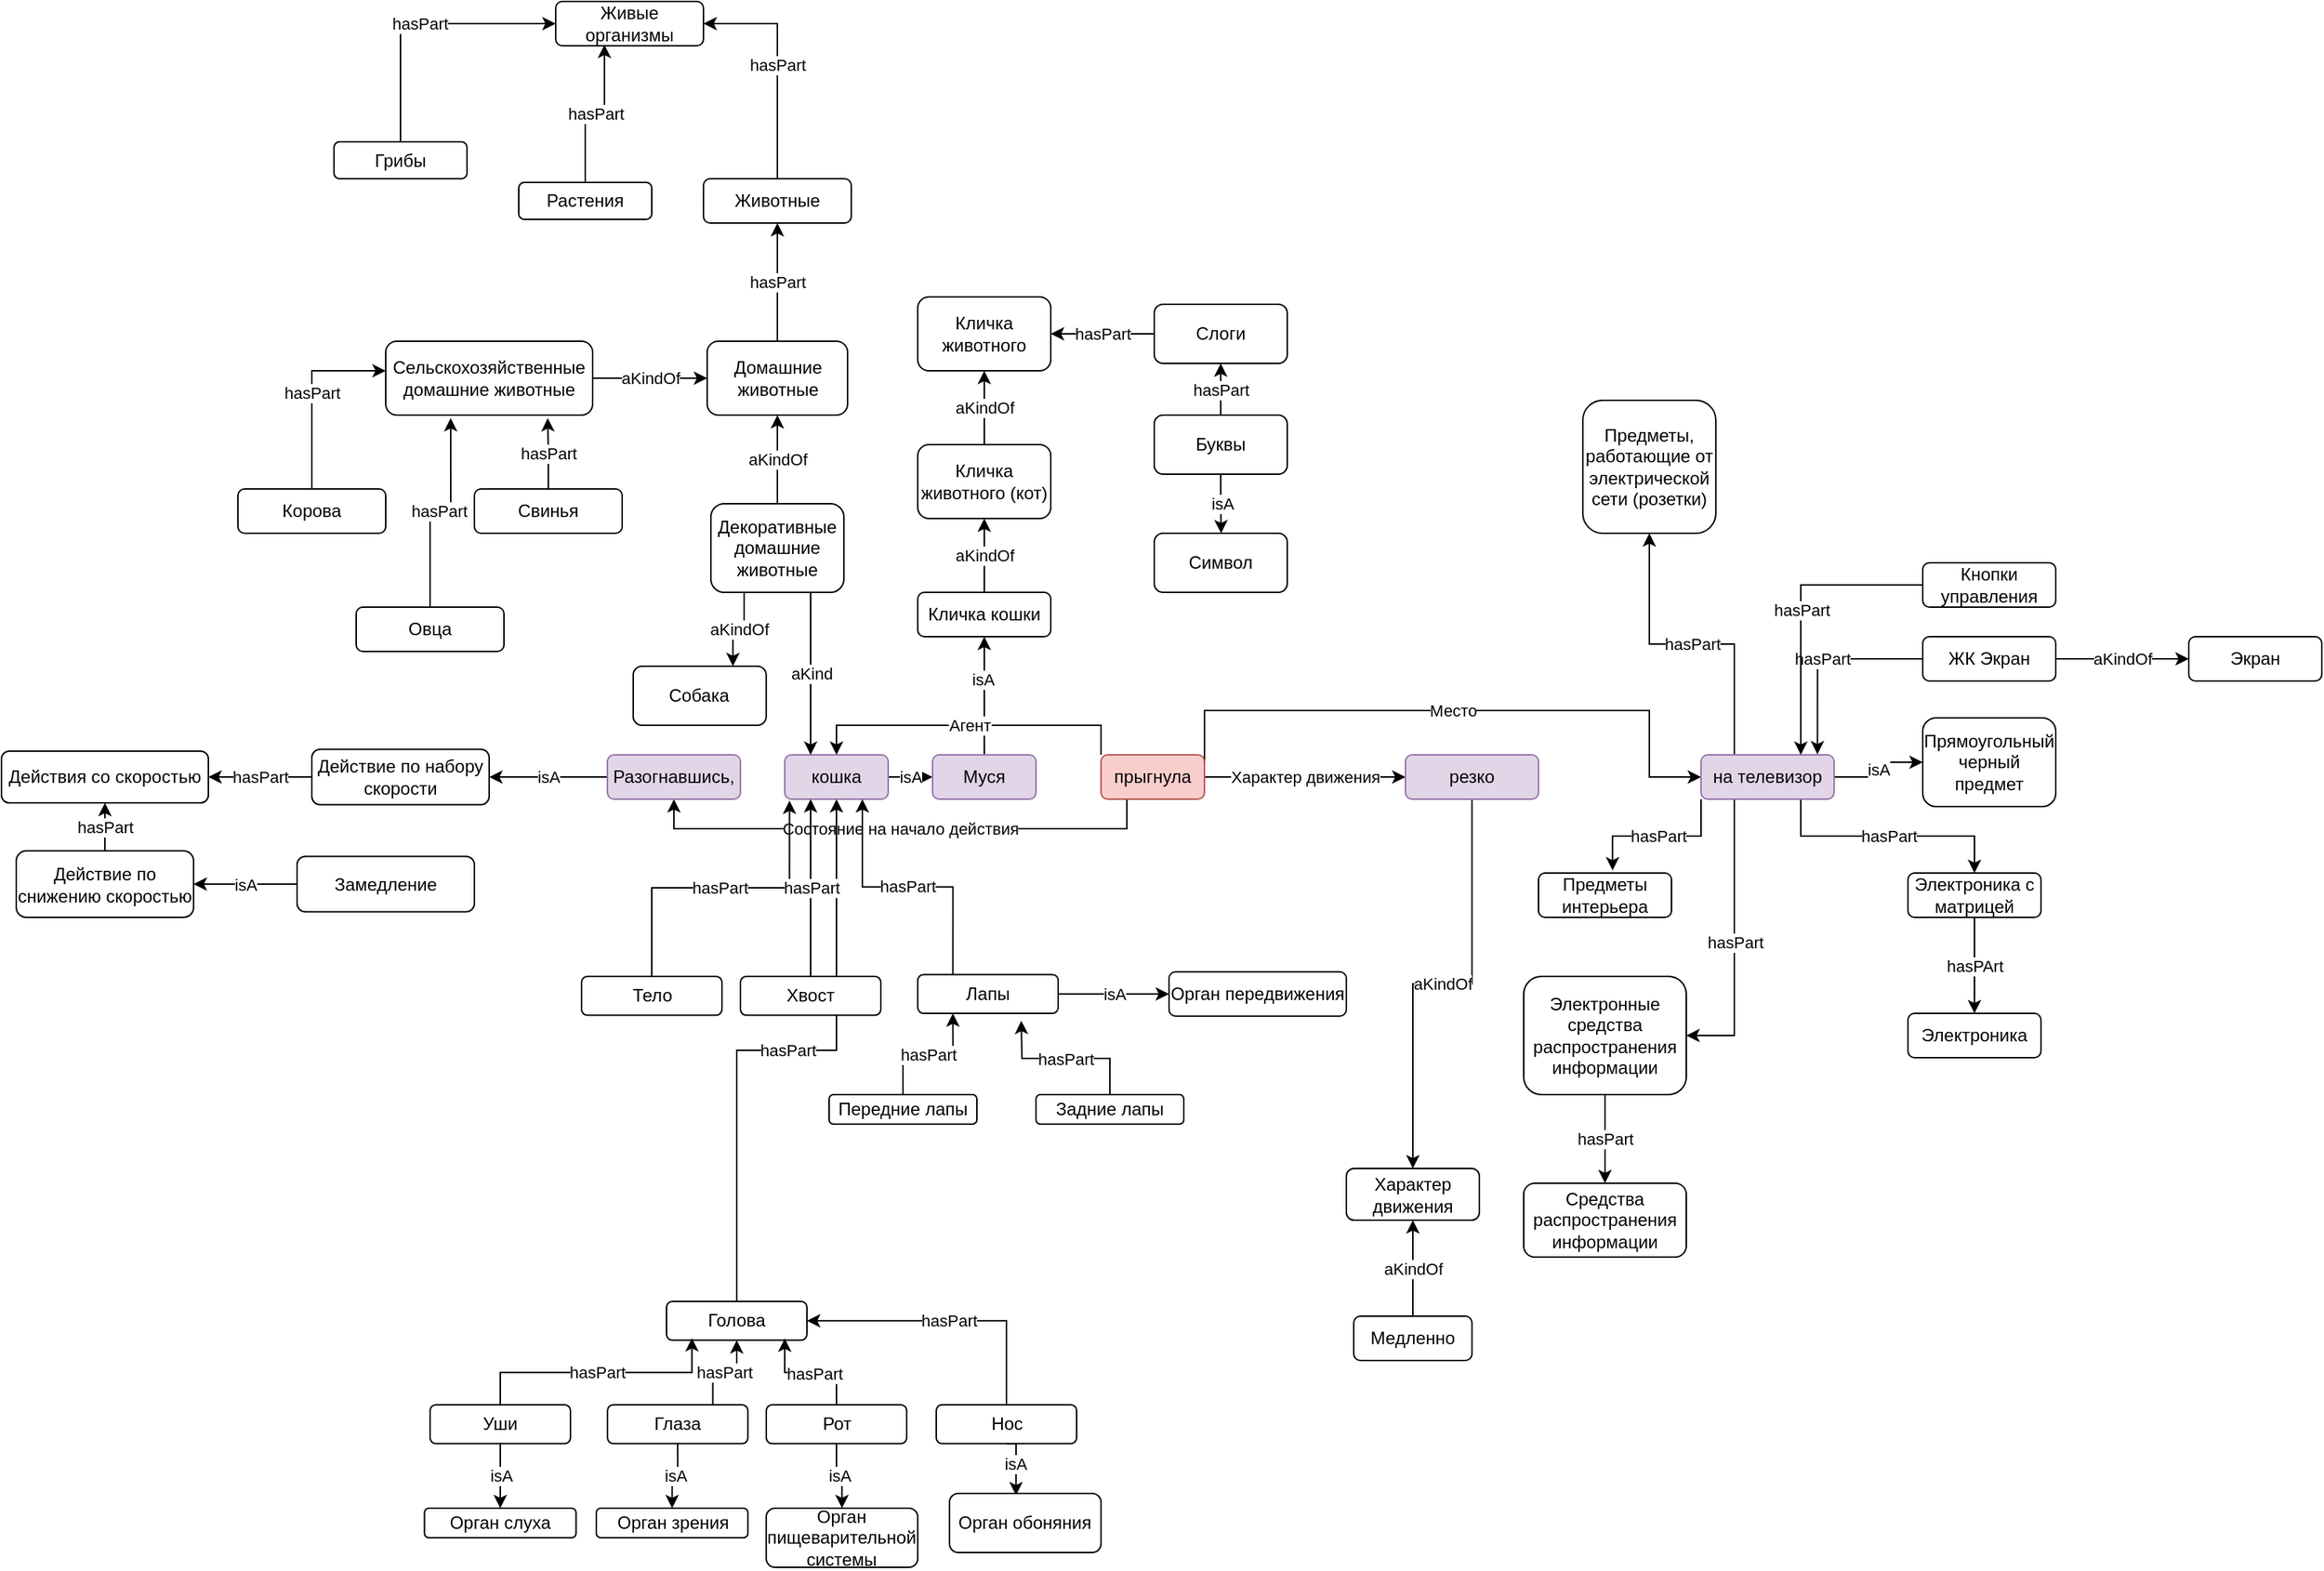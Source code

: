 <mxfile version="20.4.0" type="github">
  <diagram id="4kZPJCfSbLn3ZlEgu2B2" name="Страница 1">
    <mxGraphModel dx="3021" dy="1406" grid="1" gridSize="10" guides="1" tooltips="1" connect="1" arrows="1" fold="1" page="1" pageScale="1" pageWidth="827" pageHeight="1169" math="0" shadow="0">
      <root>
        <mxCell id="0" />
        <mxCell id="1" parent="0" />
        <mxCell id="UGtF-2ysWfJspHMiToVQ-56" value="isA" style="edgeStyle=orthogonalEdgeStyle;rounded=0;orthogonalLoop=1;jettySize=auto;html=1;exitX=1;exitY=0.5;exitDx=0;exitDy=0;" parent="1" source="UGtF-2ysWfJspHMiToVQ-1" target="UGtF-2ysWfJspHMiToVQ-2" edge="1">
          <mxGeometry relative="1" as="geometry" />
        </mxCell>
        <mxCell id="UGtF-2ysWfJspHMiToVQ-1" value="кошка" style="rounded=1;whiteSpace=wrap;html=1;fillColor=#e1d5e7;strokeColor=#9673a6;" parent="1" vertex="1">
          <mxGeometry x="130" y="610" width="70" height="30" as="geometry" />
        </mxCell>
        <mxCell id="UGtF-2ysWfJspHMiToVQ-59" style="edgeStyle=orthogonalEdgeStyle;rounded=0;orthogonalLoop=1;jettySize=auto;html=1;exitX=0.5;exitY=0;exitDx=0;exitDy=0;entryX=0.5;entryY=1;entryDx=0;entryDy=0;" parent="1" source="UGtF-2ysWfJspHMiToVQ-2" target="UGtF-2ysWfJspHMiToVQ-57" edge="1">
          <mxGeometry relative="1" as="geometry" />
        </mxCell>
        <mxCell id="UGtF-2ysWfJspHMiToVQ-60" value="isA" style="edgeLabel;html=1;align=center;verticalAlign=middle;resizable=0;points=[];" parent="UGtF-2ysWfJspHMiToVQ-59" vertex="1" connectable="0">
          <mxGeometry x="0.276" y="1" relative="1" as="geometry">
            <mxPoint as="offset" />
          </mxGeometry>
        </mxCell>
        <mxCell id="UGtF-2ysWfJspHMiToVQ-2" value="Муся" style="rounded=1;whiteSpace=wrap;html=1;fillColor=#e1d5e7;strokeColor=#9673a6;" parent="1" vertex="1">
          <mxGeometry x="230" y="610" width="70" height="30" as="geometry" />
        </mxCell>
        <mxCell id="UGtF-2ysWfJspHMiToVQ-13" value="Место" style="edgeStyle=orthogonalEdgeStyle;rounded=0;orthogonalLoop=1;jettySize=auto;html=1;exitX=1;exitY=0.5;exitDx=0;exitDy=0;" parent="1" source="UGtF-2ysWfJspHMiToVQ-3" target="UGtF-2ysWfJspHMiToVQ-5" edge="1">
          <mxGeometry relative="1" as="geometry">
            <Array as="points">
              <mxPoint x="414" y="580" />
              <mxPoint x="715" y="580" />
            </Array>
          </mxGeometry>
        </mxCell>
        <mxCell id="UGtF-2ysWfJspHMiToVQ-26" value="Состояние на начало действия" style="edgeStyle=orthogonalEdgeStyle;rounded=0;orthogonalLoop=1;jettySize=auto;html=1;exitX=0.25;exitY=1;exitDx=0;exitDy=0;entryX=0.5;entryY=1;entryDx=0;entryDy=0;" parent="1" source="UGtF-2ysWfJspHMiToVQ-3" target="UGtF-2ysWfJspHMiToVQ-16" edge="1">
          <mxGeometry relative="1" as="geometry" />
        </mxCell>
        <mxCell id="UGtF-2ysWfJspHMiToVQ-29" value="Характер движения" style="edgeStyle=orthogonalEdgeStyle;rounded=0;orthogonalLoop=1;jettySize=auto;html=1;exitX=1;exitY=0.5;exitDx=0;exitDy=0;entryX=0;entryY=0.5;entryDx=0;entryDy=0;" parent="1" source="UGtF-2ysWfJspHMiToVQ-3" target="UGtF-2ysWfJspHMiToVQ-14" edge="1">
          <mxGeometry relative="1" as="geometry" />
        </mxCell>
        <mxCell id="UGtF-2ysWfJspHMiToVQ-55" value="Агент" style="edgeStyle=orthogonalEdgeStyle;rounded=0;orthogonalLoop=1;jettySize=auto;html=1;exitX=0;exitY=0;exitDx=0;exitDy=0;entryX=0.5;entryY=0;entryDx=0;entryDy=0;" parent="1" source="UGtF-2ysWfJspHMiToVQ-3" target="UGtF-2ysWfJspHMiToVQ-1" edge="1">
          <mxGeometry relative="1" as="geometry" />
        </mxCell>
        <mxCell id="UGtF-2ysWfJspHMiToVQ-3" value="прыгнула" style="rounded=1;whiteSpace=wrap;html=1;fillColor=#f8cecc;strokeColor=#b85450;" parent="1" vertex="1">
          <mxGeometry x="344" y="610" width="70" height="30" as="geometry" />
        </mxCell>
        <mxCell id="UGtF-2ysWfJspHMiToVQ-48" value="isA" style="edgeStyle=orthogonalEdgeStyle;rounded=0;orthogonalLoop=1;jettySize=auto;html=1;exitX=1;exitY=0.5;exitDx=0;exitDy=0;entryX=0;entryY=0.5;entryDx=0;entryDy=0;" parent="1" source="UGtF-2ysWfJspHMiToVQ-5" target="UGtF-2ysWfJspHMiToVQ-47" edge="1">
          <mxGeometry relative="1" as="geometry" />
        </mxCell>
        <mxCell id="CR6ieha2_R7mDOEFcGoJ-94" value="hasPart" style="edgeStyle=orthogonalEdgeStyle;rounded=0;orthogonalLoop=1;jettySize=auto;html=1;exitX=0;exitY=1;exitDx=0;exitDy=0;entryX=0.557;entryY=-0.057;entryDx=0;entryDy=0;entryPerimeter=0;" edge="1" parent="1" source="UGtF-2ysWfJspHMiToVQ-5" target="UGtF-2ysWfJspHMiToVQ-34">
          <mxGeometry relative="1" as="geometry" />
        </mxCell>
        <mxCell id="CR6ieha2_R7mDOEFcGoJ-95" value="hasPart" style="edgeStyle=orthogonalEdgeStyle;rounded=0;orthogonalLoop=1;jettySize=auto;html=1;exitX=0.25;exitY=1;exitDx=0;exitDy=0;entryX=1;entryY=0.5;entryDx=0;entryDy=0;" edge="1" parent="1" source="UGtF-2ysWfJspHMiToVQ-5" target="UGtF-2ysWfJspHMiToVQ-37">
          <mxGeometry relative="1" as="geometry" />
        </mxCell>
        <mxCell id="CR6ieha2_R7mDOEFcGoJ-96" value="hasPart" style="edgeStyle=orthogonalEdgeStyle;rounded=0;orthogonalLoop=1;jettySize=auto;html=1;exitX=0.75;exitY=1;exitDx=0;exitDy=0;" edge="1" parent="1" source="UGtF-2ysWfJspHMiToVQ-5" target="UGtF-2ysWfJspHMiToVQ-30">
          <mxGeometry relative="1" as="geometry" />
        </mxCell>
        <mxCell id="CR6ieha2_R7mDOEFcGoJ-100" value="hasPart" style="edgeStyle=orthogonalEdgeStyle;rounded=0;orthogonalLoop=1;jettySize=auto;html=1;exitX=0.25;exitY=0;exitDx=0;exitDy=0;entryX=0.5;entryY=1;entryDx=0;entryDy=0;" edge="1" parent="1" source="UGtF-2ysWfJspHMiToVQ-5" target="UGtF-2ysWfJspHMiToVQ-45">
          <mxGeometry relative="1" as="geometry" />
        </mxCell>
        <mxCell id="UGtF-2ysWfJspHMiToVQ-5" value="на телевизор" style="rounded=1;whiteSpace=wrap;html=1;fillColor=#e1d5e7;strokeColor=#9673a6;" parent="1" vertex="1">
          <mxGeometry x="750" y="610" width="90" height="30" as="geometry" />
        </mxCell>
        <mxCell id="CR6ieha2_R7mDOEFcGoJ-74" value="aKindOf" style="edgeStyle=orthogonalEdgeStyle;rounded=0;orthogonalLoop=1;jettySize=auto;html=1;exitX=0.5;exitY=1;exitDx=0;exitDy=0;" edge="1" parent="1" source="UGtF-2ysWfJspHMiToVQ-14" target="CR6ieha2_R7mDOEFcGoJ-73">
          <mxGeometry relative="1" as="geometry" />
        </mxCell>
        <mxCell id="UGtF-2ysWfJspHMiToVQ-14" value="резко" style="rounded=1;whiteSpace=wrap;html=1;fillColor=#e1d5e7;strokeColor=#9673a6;" parent="1" vertex="1">
          <mxGeometry x="550" y="610" width="90" height="30" as="geometry" />
        </mxCell>
        <mxCell id="CR6ieha2_R7mDOEFcGoJ-27" value="isA" style="edgeStyle=orthogonalEdgeStyle;rounded=0;orthogonalLoop=1;jettySize=auto;html=1;exitX=0;exitY=0.5;exitDx=0;exitDy=0;" edge="1" parent="1" source="UGtF-2ysWfJspHMiToVQ-16" target="CR6ieha2_R7mDOEFcGoJ-28">
          <mxGeometry relative="1" as="geometry">
            <mxPoint x="-40.0" y="624.788" as="targetPoint" />
          </mxGeometry>
        </mxCell>
        <mxCell id="UGtF-2ysWfJspHMiToVQ-16" value="Разогнавшись," style="rounded=1;whiteSpace=wrap;html=1;fillColor=#e1d5e7;strokeColor=#9673a6;" parent="1" vertex="1">
          <mxGeometry x="10" y="610" width="90" height="30" as="geometry" />
        </mxCell>
        <mxCell id="CR6ieha2_R7mDOEFcGoJ-97" value="hasPArt" style="edgeStyle=orthogonalEdgeStyle;rounded=0;orthogonalLoop=1;jettySize=auto;html=1;exitX=0.5;exitY=1;exitDx=0;exitDy=0;entryX=0.5;entryY=0;entryDx=0;entryDy=0;" edge="1" parent="1" source="UGtF-2ysWfJspHMiToVQ-30" target="UGtF-2ysWfJspHMiToVQ-32">
          <mxGeometry relative="1" as="geometry" />
        </mxCell>
        <mxCell id="UGtF-2ysWfJspHMiToVQ-30" value="Электроника с матрицей" style="rounded=1;whiteSpace=wrap;html=1;" parent="1" vertex="1">
          <mxGeometry x="890" y="690" width="90" height="30" as="geometry" />
        </mxCell>
        <mxCell id="UGtF-2ysWfJspHMiToVQ-32" value="Электроника" style="rounded=1;whiteSpace=wrap;html=1;" parent="1" vertex="1">
          <mxGeometry x="890" y="785" width="90" height="30" as="geometry" />
        </mxCell>
        <mxCell id="UGtF-2ysWfJspHMiToVQ-34" value="Предметы интерьера" style="rounded=1;whiteSpace=wrap;html=1;" parent="1" vertex="1">
          <mxGeometry x="640" y="690" width="90" height="30" as="geometry" />
        </mxCell>
        <mxCell id="CR6ieha2_R7mDOEFcGoJ-116" value="hasPart" style="edgeStyle=orthogonalEdgeStyle;rounded=0;orthogonalLoop=1;jettySize=auto;html=1;exitX=0.5;exitY=1;exitDx=0;exitDy=0;" edge="1" parent="1" source="UGtF-2ysWfJspHMiToVQ-37" target="UGtF-2ysWfJspHMiToVQ-40">
          <mxGeometry relative="1" as="geometry" />
        </mxCell>
        <mxCell id="UGtF-2ysWfJspHMiToVQ-37" value="Электронные cредства распространения информации" style="rounded=1;whiteSpace=wrap;html=1;" parent="1" vertex="1">
          <mxGeometry x="630" y="760" width="110" height="80" as="geometry" />
        </mxCell>
        <mxCell id="UGtF-2ysWfJspHMiToVQ-40" value="Средства распространения информации" style="rounded=1;whiteSpace=wrap;html=1;" parent="1" vertex="1">
          <mxGeometry x="630" y="900" width="110" height="50" as="geometry" />
        </mxCell>
        <mxCell id="UGtF-2ysWfJspHMiToVQ-45" value="Предметы, работающие от электрической сети (розетки)" style="rounded=1;whiteSpace=wrap;html=1;" parent="1" vertex="1">
          <mxGeometry x="670" y="370" width="90" height="90" as="geometry" />
        </mxCell>
        <mxCell id="UGtF-2ysWfJspHMiToVQ-47" value="Прямоугольный черный предмет" style="rounded=1;whiteSpace=wrap;html=1;" parent="1" vertex="1">
          <mxGeometry x="900" y="585" width="90" height="60" as="geometry" />
        </mxCell>
        <mxCell id="UGtF-2ysWfJspHMiToVQ-54" value="aKindOf" style="edgeStyle=orthogonalEdgeStyle;rounded=0;orthogonalLoop=1;jettySize=auto;html=1;exitX=1;exitY=0.5;exitDx=0;exitDy=0;" parent="1" source="UGtF-2ysWfJspHMiToVQ-49" target="UGtF-2ysWfJspHMiToVQ-53" edge="1">
          <mxGeometry relative="1" as="geometry" />
        </mxCell>
        <mxCell id="CR6ieha2_R7mDOEFcGoJ-98" value="hasPart" style="edgeStyle=orthogonalEdgeStyle;rounded=0;orthogonalLoop=1;jettySize=auto;html=1;exitX=0;exitY=0.5;exitDx=0;exitDy=0;entryX=0.875;entryY=-0.012;entryDx=0;entryDy=0;entryPerimeter=0;" edge="1" parent="1" source="UGtF-2ysWfJspHMiToVQ-49" target="UGtF-2ysWfJspHMiToVQ-5">
          <mxGeometry relative="1" as="geometry" />
        </mxCell>
        <mxCell id="UGtF-2ysWfJspHMiToVQ-49" value="ЖК Экран" style="rounded=1;whiteSpace=wrap;html=1;" parent="1" vertex="1">
          <mxGeometry x="900" y="530" width="90" height="30" as="geometry" />
        </mxCell>
        <mxCell id="CR6ieha2_R7mDOEFcGoJ-99" value="hasPart" style="edgeStyle=orthogonalEdgeStyle;rounded=0;orthogonalLoop=1;jettySize=auto;html=1;exitX=0;exitY=0.5;exitDx=0;exitDy=0;entryX=0.75;entryY=0;entryDx=0;entryDy=0;" edge="1" parent="1" source="UGtF-2ysWfJspHMiToVQ-50" target="UGtF-2ysWfJspHMiToVQ-5">
          <mxGeometry relative="1" as="geometry" />
        </mxCell>
        <mxCell id="UGtF-2ysWfJspHMiToVQ-50" value="Кнопки управления" style="rounded=1;whiteSpace=wrap;html=1;" parent="1" vertex="1">
          <mxGeometry x="900" y="480" width="90" height="30" as="geometry" />
        </mxCell>
        <mxCell id="UGtF-2ysWfJspHMiToVQ-53" value="Экран" style="rounded=1;whiteSpace=wrap;html=1;" parent="1" vertex="1">
          <mxGeometry x="1080" y="530" width="90" height="30" as="geometry" />
        </mxCell>
        <mxCell id="UGtF-2ysWfJspHMiToVQ-62" value="aKindOf" style="edgeStyle=orthogonalEdgeStyle;rounded=0;orthogonalLoop=1;jettySize=auto;html=1;exitX=0.5;exitY=0;exitDx=0;exitDy=0;entryX=0.5;entryY=1;entryDx=0;entryDy=0;" parent="1" source="UGtF-2ysWfJspHMiToVQ-57" target="UGtF-2ysWfJspHMiToVQ-61" edge="1">
          <mxGeometry relative="1" as="geometry" />
        </mxCell>
        <mxCell id="UGtF-2ysWfJspHMiToVQ-57" value="Кличка кошки" style="rounded=1;whiteSpace=wrap;html=1;" parent="1" vertex="1">
          <mxGeometry x="220" y="500" width="90" height="30" as="geometry" />
        </mxCell>
        <mxCell id="CR6ieha2_R7mDOEFcGoJ-3" value="aKindOf" style="edgeStyle=orthogonalEdgeStyle;rounded=0;orthogonalLoop=1;jettySize=auto;html=1;exitX=0.5;exitY=0;exitDx=0;exitDy=0;entryX=0.5;entryY=1;entryDx=0;entryDy=0;" edge="1" parent="1" source="UGtF-2ysWfJspHMiToVQ-61" target="CR6ieha2_R7mDOEFcGoJ-2">
          <mxGeometry relative="1" as="geometry" />
        </mxCell>
        <mxCell id="UGtF-2ysWfJspHMiToVQ-61" value="Кличка животного (кот)" style="rounded=1;whiteSpace=wrap;html=1;" parent="1" vertex="1">
          <mxGeometry x="220" y="400" width="90" height="50" as="geometry" />
        </mxCell>
        <mxCell id="CR6ieha2_R7mDOEFcGoJ-2" value="Кличка животного" style="rounded=1;whiteSpace=wrap;html=1;" vertex="1" parent="1">
          <mxGeometry x="220" y="300" width="90" height="50" as="geometry" />
        </mxCell>
        <mxCell id="CR6ieha2_R7mDOEFcGoJ-87" value="hasPart" style="edgeStyle=orthogonalEdgeStyle;rounded=0;orthogonalLoop=1;jettySize=auto;html=1;exitX=0;exitY=0.5;exitDx=0;exitDy=0;entryX=1;entryY=0.5;entryDx=0;entryDy=0;" edge="1" parent="1" source="CR6ieha2_R7mDOEFcGoJ-4" target="CR6ieha2_R7mDOEFcGoJ-2">
          <mxGeometry relative="1" as="geometry" />
        </mxCell>
        <mxCell id="CR6ieha2_R7mDOEFcGoJ-4" value="Слоги" style="rounded=1;whiteSpace=wrap;html=1;" vertex="1" parent="1">
          <mxGeometry x="380" y="305" width="90" height="40" as="geometry" />
        </mxCell>
        <mxCell id="CR6ieha2_R7mDOEFcGoJ-9" value="isA" style="edgeStyle=orthogonalEdgeStyle;rounded=0;orthogonalLoop=1;jettySize=auto;html=1;exitX=0.5;exitY=1;exitDx=0;exitDy=0;" edge="1" parent="1" source="CR6ieha2_R7mDOEFcGoJ-6">
          <mxGeometry relative="1" as="geometry">
            <mxPoint x="425.276" y="460" as="targetPoint" />
          </mxGeometry>
        </mxCell>
        <mxCell id="CR6ieha2_R7mDOEFcGoJ-113" value="hasPart" style="edgeStyle=orthogonalEdgeStyle;rounded=0;orthogonalLoop=1;jettySize=auto;html=1;exitX=0.5;exitY=0;exitDx=0;exitDy=0;" edge="1" parent="1" source="CR6ieha2_R7mDOEFcGoJ-6" target="CR6ieha2_R7mDOEFcGoJ-4">
          <mxGeometry relative="1" as="geometry" />
        </mxCell>
        <mxCell id="CR6ieha2_R7mDOEFcGoJ-6" value="Буквы" style="rounded=1;whiteSpace=wrap;html=1;" vertex="1" parent="1">
          <mxGeometry x="380" y="380" width="90" height="40" as="geometry" />
        </mxCell>
        <mxCell id="CR6ieha2_R7mDOEFcGoJ-10" value="Символ" style="rounded=1;whiteSpace=wrap;html=1;" vertex="1" parent="1">
          <mxGeometry x="380" y="460" width="90" height="40" as="geometry" />
        </mxCell>
        <mxCell id="CR6ieha2_R7mDOEFcGoJ-12" value="aKind" style="edgeStyle=orthogonalEdgeStyle;rounded=0;orthogonalLoop=1;jettySize=auto;html=1;exitX=0.75;exitY=1;exitDx=0;exitDy=0;entryX=0.25;entryY=0;entryDx=0;entryDy=0;" edge="1" parent="1" source="CR6ieha2_R7mDOEFcGoJ-11" target="UGtF-2ysWfJspHMiToVQ-1">
          <mxGeometry relative="1" as="geometry" />
        </mxCell>
        <mxCell id="CR6ieha2_R7mDOEFcGoJ-14" value="aKindOf" style="edgeStyle=orthogonalEdgeStyle;rounded=0;orthogonalLoop=1;jettySize=auto;html=1;exitX=0.25;exitY=1;exitDx=0;exitDy=0;entryX=0.75;entryY=0;entryDx=0;entryDy=0;" edge="1" parent="1" source="CR6ieha2_R7mDOEFcGoJ-11" target="CR6ieha2_R7mDOEFcGoJ-13">
          <mxGeometry relative="1" as="geometry" />
        </mxCell>
        <mxCell id="CR6ieha2_R7mDOEFcGoJ-16" value="aKindOf" style="edgeStyle=orthogonalEdgeStyle;rounded=0;orthogonalLoop=1;jettySize=auto;html=1;exitX=0.5;exitY=0;exitDx=0;exitDy=0;" edge="1" parent="1" source="CR6ieha2_R7mDOEFcGoJ-11" target="CR6ieha2_R7mDOEFcGoJ-15">
          <mxGeometry relative="1" as="geometry" />
        </mxCell>
        <mxCell id="CR6ieha2_R7mDOEFcGoJ-11" value="Декоративные домашние животные" style="rounded=1;whiteSpace=wrap;html=1;" vertex="1" parent="1">
          <mxGeometry x="80" y="440" width="90" height="60" as="geometry" />
        </mxCell>
        <mxCell id="CR6ieha2_R7mDOEFcGoJ-13" value="Собака" style="rounded=1;whiteSpace=wrap;html=1;" vertex="1" parent="1">
          <mxGeometry x="27.44" y="550" width="90" height="40" as="geometry" />
        </mxCell>
        <mxCell id="CR6ieha2_R7mDOEFcGoJ-112" value="hasPart" style="edgeStyle=orthogonalEdgeStyle;rounded=0;orthogonalLoop=1;jettySize=auto;html=1;exitX=0.5;exitY=0;exitDx=0;exitDy=0;" edge="1" parent="1" source="CR6ieha2_R7mDOEFcGoJ-15" target="CR6ieha2_R7mDOEFcGoJ-77">
          <mxGeometry relative="1" as="geometry" />
        </mxCell>
        <mxCell id="CR6ieha2_R7mDOEFcGoJ-15" value="Домашние животные" style="rounded=1;whiteSpace=wrap;html=1;" vertex="1" parent="1">
          <mxGeometry x="77.5" y="330" width="95" height="50" as="geometry" />
        </mxCell>
        <mxCell id="CR6ieha2_R7mDOEFcGoJ-18" value="aKindOf" style="edgeStyle=orthogonalEdgeStyle;rounded=0;orthogonalLoop=1;jettySize=auto;html=1;entryX=0;entryY=0.5;entryDx=0;entryDy=0;" edge="1" parent="1" source="CR6ieha2_R7mDOEFcGoJ-17" target="CR6ieha2_R7mDOEFcGoJ-15">
          <mxGeometry relative="1" as="geometry" />
        </mxCell>
        <mxCell id="CR6ieha2_R7mDOEFcGoJ-17" value="Сельскохозяйственные домашние животные" style="rounded=1;whiteSpace=wrap;html=1;" vertex="1" parent="1">
          <mxGeometry x="-140" y="330" width="140" height="50" as="geometry" />
        </mxCell>
        <mxCell id="CR6ieha2_R7mDOEFcGoJ-108" value="hasPart" style="edgeStyle=orthogonalEdgeStyle;rounded=0;orthogonalLoop=1;jettySize=auto;html=1;exitX=0.5;exitY=0;exitDx=0;exitDy=0;entryX=0;entryY=0.4;entryDx=0;entryDy=0;entryPerimeter=0;" edge="1" parent="1" source="CR6ieha2_R7mDOEFcGoJ-19" target="CR6ieha2_R7mDOEFcGoJ-17">
          <mxGeometry relative="1" as="geometry" />
        </mxCell>
        <mxCell id="CR6ieha2_R7mDOEFcGoJ-19" value="Корова" style="rounded=1;whiteSpace=wrap;html=1;" vertex="1" parent="1">
          <mxGeometry x="-240" y="430" width="100" height="30" as="geometry" />
        </mxCell>
        <mxCell id="CR6ieha2_R7mDOEFcGoJ-106" value="hasPart" style="edgeStyle=orthogonalEdgeStyle;rounded=0;orthogonalLoop=1;jettySize=auto;html=1;exitX=0.5;exitY=0;exitDx=0;exitDy=0;entryX=0.783;entryY=1.041;entryDx=0;entryDy=0;entryPerimeter=0;" edge="1" parent="1" source="CR6ieha2_R7mDOEFcGoJ-22" target="CR6ieha2_R7mDOEFcGoJ-17">
          <mxGeometry relative="1" as="geometry" />
        </mxCell>
        <mxCell id="CR6ieha2_R7mDOEFcGoJ-22" value="Свинья" style="rounded=1;whiteSpace=wrap;html=1;" vertex="1" parent="1">
          <mxGeometry x="-80" y="430" width="100" height="30" as="geometry" />
        </mxCell>
        <mxCell id="CR6ieha2_R7mDOEFcGoJ-107" value="hasPart" style="edgeStyle=orthogonalEdgeStyle;rounded=0;orthogonalLoop=1;jettySize=auto;html=1;exitX=0.5;exitY=0;exitDx=0;exitDy=0;entryX=0.314;entryY=1.041;entryDx=0;entryDy=0;entryPerimeter=0;" edge="1" parent="1" source="CR6ieha2_R7mDOEFcGoJ-25" target="CR6ieha2_R7mDOEFcGoJ-17">
          <mxGeometry relative="1" as="geometry" />
        </mxCell>
        <mxCell id="CR6ieha2_R7mDOEFcGoJ-25" value="Овца" style="rounded=1;whiteSpace=wrap;html=1;" vertex="1" parent="1">
          <mxGeometry x="-160" y="510" width="100" height="30" as="geometry" />
        </mxCell>
        <mxCell id="CR6ieha2_R7mDOEFcGoJ-105" value="hasPart" style="edgeStyle=orthogonalEdgeStyle;rounded=0;orthogonalLoop=1;jettySize=auto;html=1;exitX=0;exitY=0.5;exitDx=0;exitDy=0;entryX=1;entryY=0.5;entryDx=0;entryDy=0;" edge="1" parent="1" source="CR6ieha2_R7mDOEFcGoJ-28" target="CR6ieha2_R7mDOEFcGoJ-29">
          <mxGeometry relative="1" as="geometry" />
        </mxCell>
        <mxCell id="CR6ieha2_R7mDOEFcGoJ-28" value="Действие по набору скорости" style="rounded=1;whiteSpace=wrap;html=1;" vertex="1" parent="1">
          <mxGeometry x="-190" y="606.25" width="120" height="37.5" as="geometry" />
        </mxCell>
        <mxCell id="CR6ieha2_R7mDOEFcGoJ-29" value="Действия со скоростью" style="rounded=1;whiteSpace=wrap;html=1;" vertex="1" parent="1">
          <mxGeometry x="-400" y="607.5" width="140" height="35" as="geometry" />
        </mxCell>
        <mxCell id="CR6ieha2_R7mDOEFcGoJ-104" value="hasPart" style="edgeStyle=orthogonalEdgeStyle;rounded=0;orthogonalLoop=1;jettySize=auto;html=1;exitX=0.5;exitY=0;exitDx=0;exitDy=0;" edge="1" parent="1" source="CR6ieha2_R7mDOEFcGoJ-34" target="CR6ieha2_R7mDOEFcGoJ-29">
          <mxGeometry relative="1" as="geometry" />
        </mxCell>
        <mxCell id="CR6ieha2_R7mDOEFcGoJ-34" value="Действие по снижению скоростью" style="rounded=1;whiteSpace=wrap;html=1;" vertex="1" parent="1">
          <mxGeometry x="-390" y="675" width="120" height="45" as="geometry" />
        </mxCell>
        <mxCell id="CR6ieha2_R7mDOEFcGoJ-36" value="isA" style="edgeStyle=orthogonalEdgeStyle;rounded=0;orthogonalLoop=1;jettySize=auto;html=1;" edge="1" parent="1" source="CR6ieha2_R7mDOEFcGoJ-35" target="CR6ieha2_R7mDOEFcGoJ-34">
          <mxGeometry relative="1" as="geometry" />
        </mxCell>
        <mxCell id="CR6ieha2_R7mDOEFcGoJ-35" value="Замедление" style="rounded=1;whiteSpace=wrap;html=1;" vertex="1" parent="1">
          <mxGeometry x="-200" y="678.75" width="120" height="37.5" as="geometry" />
        </mxCell>
        <mxCell id="CR6ieha2_R7mDOEFcGoJ-88" value="hasPart" style="edgeStyle=orthogonalEdgeStyle;rounded=0;orthogonalLoop=1;jettySize=auto;html=1;exitX=0.5;exitY=0;exitDx=0;exitDy=0;entryX=0.5;entryY=1;entryDx=0;entryDy=0;" edge="1" parent="1" source="CR6ieha2_R7mDOEFcGoJ-38" target="UGtF-2ysWfJspHMiToVQ-1">
          <mxGeometry relative="1" as="geometry" />
        </mxCell>
        <mxCell id="CR6ieha2_R7mDOEFcGoJ-38" value="Голова" style="rounded=1;whiteSpace=wrap;html=1;" vertex="1" parent="1">
          <mxGeometry x="50" y="980" width="95" height="26.25" as="geometry" />
        </mxCell>
        <mxCell id="CR6ieha2_R7mDOEFcGoJ-101" value="hasPart" style="edgeStyle=orthogonalEdgeStyle;rounded=0;orthogonalLoop=1;jettySize=auto;html=1;exitX=0.5;exitY=0;exitDx=0;exitDy=0;entryX=0.046;entryY=1.033;entryDx=0;entryDy=0;entryPerimeter=0;" edge="1" parent="1" source="CR6ieha2_R7mDOEFcGoJ-40" target="UGtF-2ysWfJspHMiToVQ-1">
          <mxGeometry relative="1" as="geometry" />
        </mxCell>
        <mxCell id="CR6ieha2_R7mDOEFcGoJ-40" value="Тело" style="rounded=1;whiteSpace=wrap;html=1;" vertex="1" parent="1">
          <mxGeometry x="-7.5" y="760" width="95" height="26.25" as="geometry" />
        </mxCell>
        <mxCell id="CR6ieha2_R7mDOEFcGoJ-102" value="hasPart" style="edgeStyle=orthogonalEdgeStyle;rounded=0;orthogonalLoop=1;jettySize=auto;html=1;exitX=0.5;exitY=0;exitDx=0;exitDy=0;entryX=0.25;entryY=1;entryDx=0;entryDy=0;" edge="1" parent="1" source="CR6ieha2_R7mDOEFcGoJ-41" target="UGtF-2ysWfJspHMiToVQ-1">
          <mxGeometry relative="1" as="geometry" />
        </mxCell>
        <mxCell id="CR6ieha2_R7mDOEFcGoJ-41" value="Хвост" style="rounded=1;whiteSpace=wrap;html=1;" vertex="1" parent="1">
          <mxGeometry x="100" y="760" width="95" height="26.25" as="geometry" />
        </mxCell>
        <mxCell id="CR6ieha2_R7mDOEFcGoJ-48" value="isA" style="edgeStyle=orthogonalEdgeStyle;rounded=0;orthogonalLoop=1;jettySize=auto;html=1;exitX=1;exitY=0.5;exitDx=0;exitDy=0;" edge="1" parent="1" source="CR6ieha2_R7mDOEFcGoJ-42" target="CR6ieha2_R7mDOEFcGoJ-49">
          <mxGeometry relative="1" as="geometry">
            <mxPoint x="390" y="771.946" as="targetPoint" />
          </mxGeometry>
        </mxCell>
        <mxCell id="CR6ieha2_R7mDOEFcGoJ-103" value="hasPart" style="edgeStyle=orthogonalEdgeStyle;rounded=0;orthogonalLoop=1;jettySize=auto;html=1;exitX=0.25;exitY=0;exitDx=0;exitDy=0;entryX=0.75;entryY=1;entryDx=0;entryDy=0;" edge="1" parent="1" source="CR6ieha2_R7mDOEFcGoJ-42" target="UGtF-2ysWfJspHMiToVQ-1">
          <mxGeometry relative="1" as="geometry" />
        </mxCell>
        <mxCell id="CR6ieha2_R7mDOEFcGoJ-42" value="Лапы" style="rounded=1;whiteSpace=wrap;html=1;" vertex="1" parent="1">
          <mxGeometry x="220" y="758.75" width="95" height="26.25" as="geometry" />
        </mxCell>
        <mxCell id="CR6ieha2_R7mDOEFcGoJ-115" value="hasPart" style="edgeStyle=orthogonalEdgeStyle;rounded=0;orthogonalLoop=1;jettySize=auto;html=1;exitX=0.5;exitY=0;exitDx=0;exitDy=0;entryX=0.25;entryY=1;entryDx=0;entryDy=0;" edge="1" parent="1" source="CR6ieha2_R7mDOEFcGoJ-44" target="CR6ieha2_R7mDOEFcGoJ-42">
          <mxGeometry relative="1" as="geometry" />
        </mxCell>
        <mxCell id="CR6ieha2_R7mDOEFcGoJ-44" value="Передние лапы" style="rounded=1;whiteSpace=wrap;html=1;" vertex="1" parent="1">
          <mxGeometry x="160" y="840" width="100" height="20" as="geometry" />
        </mxCell>
        <mxCell id="CR6ieha2_R7mDOEFcGoJ-114" value="hasPart" style="edgeStyle=orthogonalEdgeStyle;rounded=0;orthogonalLoop=1;jettySize=auto;html=1;exitX=0.5;exitY=0;exitDx=0;exitDy=0;" edge="1" parent="1" source="CR6ieha2_R7mDOEFcGoJ-46">
          <mxGeometry relative="1" as="geometry">
            <mxPoint x="290" y="790.0" as="targetPoint" />
          </mxGeometry>
        </mxCell>
        <mxCell id="CR6ieha2_R7mDOEFcGoJ-46" value="Задние лапы" style="rounded=1;whiteSpace=wrap;html=1;" vertex="1" parent="1">
          <mxGeometry x="300" y="840" width="100" height="20" as="geometry" />
        </mxCell>
        <mxCell id="CR6ieha2_R7mDOEFcGoJ-49" value="Орган передвижения" style="rounded=1;whiteSpace=wrap;html=1;" vertex="1" parent="1">
          <mxGeometry x="390" y="756.88" width="120" height="30" as="geometry" />
        </mxCell>
        <mxCell id="CR6ieha2_R7mDOEFcGoJ-64" value="isA" style="edgeStyle=orthogonalEdgeStyle;rounded=0;orthogonalLoop=1;jettySize=auto;html=1;exitX=0.5;exitY=1;exitDx=0;exitDy=0;" edge="1" parent="1" source="CR6ieha2_R7mDOEFcGoJ-56" target="CR6ieha2_R7mDOEFcGoJ-65">
          <mxGeometry relative="1" as="geometry">
            <mxPoint x="-62.558" y="1120" as="targetPoint" />
          </mxGeometry>
        </mxCell>
        <mxCell id="CR6ieha2_R7mDOEFcGoJ-89" value="hasPart" style="edgeStyle=orthogonalEdgeStyle;rounded=0;orthogonalLoop=1;jettySize=auto;html=1;exitX=0.5;exitY=0;exitDx=0;exitDy=0;entryX=0.181;entryY=0.947;entryDx=0;entryDy=0;entryPerimeter=0;" edge="1" parent="1" source="CR6ieha2_R7mDOEFcGoJ-56" target="CR6ieha2_R7mDOEFcGoJ-38">
          <mxGeometry relative="1" as="geometry" />
        </mxCell>
        <mxCell id="CR6ieha2_R7mDOEFcGoJ-56" value="Уши" style="rounded=1;whiteSpace=wrap;html=1;" vertex="1" parent="1">
          <mxGeometry x="-110" y="1050" width="95" height="26.25" as="geometry" />
        </mxCell>
        <mxCell id="CR6ieha2_R7mDOEFcGoJ-67" value="isA" style="edgeStyle=orthogonalEdgeStyle;rounded=0;orthogonalLoop=1;jettySize=auto;html=1;exitX=0.5;exitY=1;exitDx=0;exitDy=0;entryX=0.5;entryY=0;entryDx=0;entryDy=0;" edge="1" parent="1" source="CR6ieha2_R7mDOEFcGoJ-57" target="CR6ieha2_R7mDOEFcGoJ-66">
          <mxGeometry relative="1" as="geometry" />
        </mxCell>
        <mxCell id="CR6ieha2_R7mDOEFcGoJ-90" value="hasPart" style="edgeStyle=orthogonalEdgeStyle;rounded=0;orthogonalLoop=1;jettySize=auto;html=1;exitX=0.75;exitY=0;exitDx=0;exitDy=0;" edge="1" parent="1" source="CR6ieha2_R7mDOEFcGoJ-57" target="CR6ieha2_R7mDOEFcGoJ-38">
          <mxGeometry relative="1" as="geometry" />
        </mxCell>
        <mxCell id="CR6ieha2_R7mDOEFcGoJ-57" value="Глаза" style="rounded=1;whiteSpace=wrap;html=1;" vertex="1" parent="1">
          <mxGeometry x="10.06" y="1050" width="95" height="26.25" as="geometry" />
        </mxCell>
        <mxCell id="CR6ieha2_R7mDOEFcGoJ-68" value="isA" style="edgeStyle=orthogonalEdgeStyle;rounded=0;orthogonalLoop=1;jettySize=auto;html=1;exitX=0.5;exitY=1;exitDx=0;exitDy=0;entryX=0.5;entryY=0;entryDx=0;entryDy=0;" edge="1" parent="1" source="CR6ieha2_R7mDOEFcGoJ-58" target="CR6ieha2_R7mDOEFcGoJ-69">
          <mxGeometry relative="1" as="geometry">
            <mxPoint x="164.884" y="1110" as="targetPoint" />
          </mxGeometry>
        </mxCell>
        <mxCell id="CR6ieha2_R7mDOEFcGoJ-91" style="edgeStyle=orthogonalEdgeStyle;rounded=0;orthogonalLoop=1;jettySize=auto;html=1;exitX=0.5;exitY=0;exitDx=0;exitDy=0;entryX=0.842;entryY=0.956;entryDx=0;entryDy=0;entryPerimeter=0;" edge="1" parent="1" source="CR6ieha2_R7mDOEFcGoJ-58" target="CR6ieha2_R7mDOEFcGoJ-38">
          <mxGeometry relative="1" as="geometry">
            <mxPoint x="130" y="1010" as="targetPoint" />
          </mxGeometry>
        </mxCell>
        <mxCell id="CR6ieha2_R7mDOEFcGoJ-92" value="hasPart" style="edgeLabel;html=1;align=center;verticalAlign=middle;resizable=0;points=[];" vertex="1" connectable="0" parent="CR6ieha2_R7mDOEFcGoJ-91">
          <mxGeometry x="-0.076" y="1" relative="1" as="geometry">
            <mxPoint as="offset" />
          </mxGeometry>
        </mxCell>
        <mxCell id="CR6ieha2_R7mDOEFcGoJ-58" value="Рот" style="rounded=1;whiteSpace=wrap;html=1;" vertex="1" parent="1">
          <mxGeometry x="117.5" y="1050" width="95" height="26.25" as="geometry" />
        </mxCell>
        <mxCell id="CR6ieha2_R7mDOEFcGoJ-72" value="isA" style="edgeStyle=orthogonalEdgeStyle;rounded=0;orthogonalLoop=1;jettySize=auto;html=1;exitX=0.5;exitY=1;exitDx=0;exitDy=0;entryX=0.439;entryY=0.032;entryDx=0;entryDy=0;entryPerimeter=0;" edge="1" parent="1" source="CR6ieha2_R7mDOEFcGoJ-59" target="CR6ieha2_R7mDOEFcGoJ-71">
          <mxGeometry relative="1" as="geometry">
            <Array as="points">
              <mxPoint x="287" y="1076" />
            </Array>
          </mxGeometry>
        </mxCell>
        <mxCell id="CR6ieha2_R7mDOEFcGoJ-93" value="hasPart" style="edgeStyle=orthogonalEdgeStyle;rounded=0;orthogonalLoop=1;jettySize=auto;html=1;exitX=0.5;exitY=0;exitDx=0;exitDy=0;entryX=1;entryY=0.5;entryDx=0;entryDy=0;" edge="1" parent="1" source="CR6ieha2_R7mDOEFcGoJ-59" target="CR6ieha2_R7mDOEFcGoJ-38">
          <mxGeometry relative="1" as="geometry" />
        </mxCell>
        <mxCell id="CR6ieha2_R7mDOEFcGoJ-59" value="Нос" style="rounded=1;whiteSpace=wrap;html=1;" vertex="1" parent="1">
          <mxGeometry x="232.5" y="1050" width="95" height="26.25" as="geometry" />
        </mxCell>
        <mxCell id="CR6ieha2_R7mDOEFcGoJ-65" value="Орган слуха" style="rounded=1;whiteSpace=wrap;html=1;" vertex="1" parent="1">
          <mxGeometry x="-113.78" y="1120" width="102.56" height="20" as="geometry" />
        </mxCell>
        <mxCell id="CR6ieha2_R7mDOEFcGoJ-66" value="Орган зрения" style="rounded=1;whiteSpace=wrap;html=1;" vertex="1" parent="1">
          <mxGeometry x="2.5" y="1120" width="102.56" height="20" as="geometry" />
        </mxCell>
        <mxCell id="CR6ieha2_R7mDOEFcGoJ-69" value="Орган пищеварительной системы" style="rounded=1;whiteSpace=wrap;html=1;" vertex="1" parent="1">
          <mxGeometry x="117.44" y="1120" width="102.56" height="40" as="geometry" />
        </mxCell>
        <mxCell id="CR6ieha2_R7mDOEFcGoJ-71" value="Орган обоняния" style="rounded=1;whiteSpace=wrap;html=1;" vertex="1" parent="1">
          <mxGeometry x="241.44" y="1110" width="102.56" height="40" as="geometry" />
        </mxCell>
        <mxCell id="CR6ieha2_R7mDOEFcGoJ-73" value="Характер движения" style="rounded=1;whiteSpace=wrap;html=1;" vertex="1" parent="1">
          <mxGeometry x="510" y="890" width="90" height="35" as="geometry" />
        </mxCell>
        <mxCell id="CR6ieha2_R7mDOEFcGoJ-76" value="aKindOf" style="edgeStyle=orthogonalEdgeStyle;rounded=0;orthogonalLoop=1;jettySize=auto;html=1;exitX=0.5;exitY=0;exitDx=0;exitDy=0;" edge="1" parent="1" source="CR6ieha2_R7mDOEFcGoJ-75" target="CR6ieha2_R7mDOEFcGoJ-73">
          <mxGeometry relative="1" as="geometry" />
        </mxCell>
        <mxCell id="CR6ieha2_R7mDOEFcGoJ-75" value="Медленно" style="rounded=1;whiteSpace=wrap;html=1;" vertex="1" parent="1">
          <mxGeometry x="515" y="990" width="80" height="30" as="geometry" />
        </mxCell>
        <mxCell id="CR6ieha2_R7mDOEFcGoJ-111" value="hasPart" style="edgeStyle=orthogonalEdgeStyle;rounded=0;orthogonalLoop=1;jettySize=auto;html=1;exitX=0.5;exitY=0;exitDx=0;exitDy=0;entryX=1;entryY=0.5;entryDx=0;entryDy=0;" edge="1" parent="1" source="CR6ieha2_R7mDOEFcGoJ-77" target="CR6ieha2_R7mDOEFcGoJ-81">
          <mxGeometry relative="1" as="geometry" />
        </mxCell>
        <mxCell id="CR6ieha2_R7mDOEFcGoJ-77" value="Животные" style="rounded=1;whiteSpace=wrap;html=1;" vertex="1" parent="1">
          <mxGeometry x="75" y="220" width="100" height="30" as="geometry" />
        </mxCell>
        <mxCell id="CR6ieha2_R7mDOEFcGoJ-78" style="edgeStyle=orthogonalEdgeStyle;rounded=0;orthogonalLoop=1;jettySize=auto;html=1;exitX=0.5;exitY=1;exitDx=0;exitDy=0;" edge="1" parent="1" source="CR6ieha2_R7mDOEFcGoJ-77" target="CR6ieha2_R7mDOEFcGoJ-77">
          <mxGeometry relative="1" as="geometry" />
        </mxCell>
        <mxCell id="CR6ieha2_R7mDOEFcGoJ-81" value="Живые организмы" style="rounded=1;whiteSpace=wrap;html=1;" vertex="1" parent="1">
          <mxGeometry x="-25" y="100" width="100" height="30" as="geometry" />
        </mxCell>
        <mxCell id="CR6ieha2_R7mDOEFcGoJ-109" value="hasPart" style="edgeStyle=orthogonalEdgeStyle;rounded=0;orthogonalLoop=1;jettySize=auto;html=1;exitX=0.5;exitY=0;exitDx=0;exitDy=0;entryX=0.33;entryY=0.977;entryDx=0;entryDy=0;entryPerimeter=0;" edge="1" parent="1" source="CR6ieha2_R7mDOEFcGoJ-83" target="CR6ieha2_R7mDOEFcGoJ-81">
          <mxGeometry relative="1" as="geometry" />
        </mxCell>
        <mxCell id="CR6ieha2_R7mDOEFcGoJ-83" value="Растения" style="rounded=1;whiteSpace=wrap;html=1;" vertex="1" parent="1">
          <mxGeometry x="-50" y="222.5" width="90" height="25" as="geometry" />
        </mxCell>
        <mxCell id="CR6ieha2_R7mDOEFcGoJ-110" value="hasPart" style="edgeStyle=orthogonalEdgeStyle;rounded=0;orthogonalLoop=1;jettySize=auto;html=1;exitX=0.5;exitY=0;exitDx=0;exitDy=0;entryX=0;entryY=0.5;entryDx=0;entryDy=0;" edge="1" parent="1" source="CR6ieha2_R7mDOEFcGoJ-85" target="CR6ieha2_R7mDOEFcGoJ-81">
          <mxGeometry relative="1" as="geometry" />
        </mxCell>
        <mxCell id="CR6ieha2_R7mDOEFcGoJ-85" value="Грибы" style="rounded=1;whiteSpace=wrap;html=1;" vertex="1" parent="1">
          <mxGeometry x="-175" y="195" width="90" height="25" as="geometry" />
        </mxCell>
      </root>
    </mxGraphModel>
  </diagram>
</mxfile>
